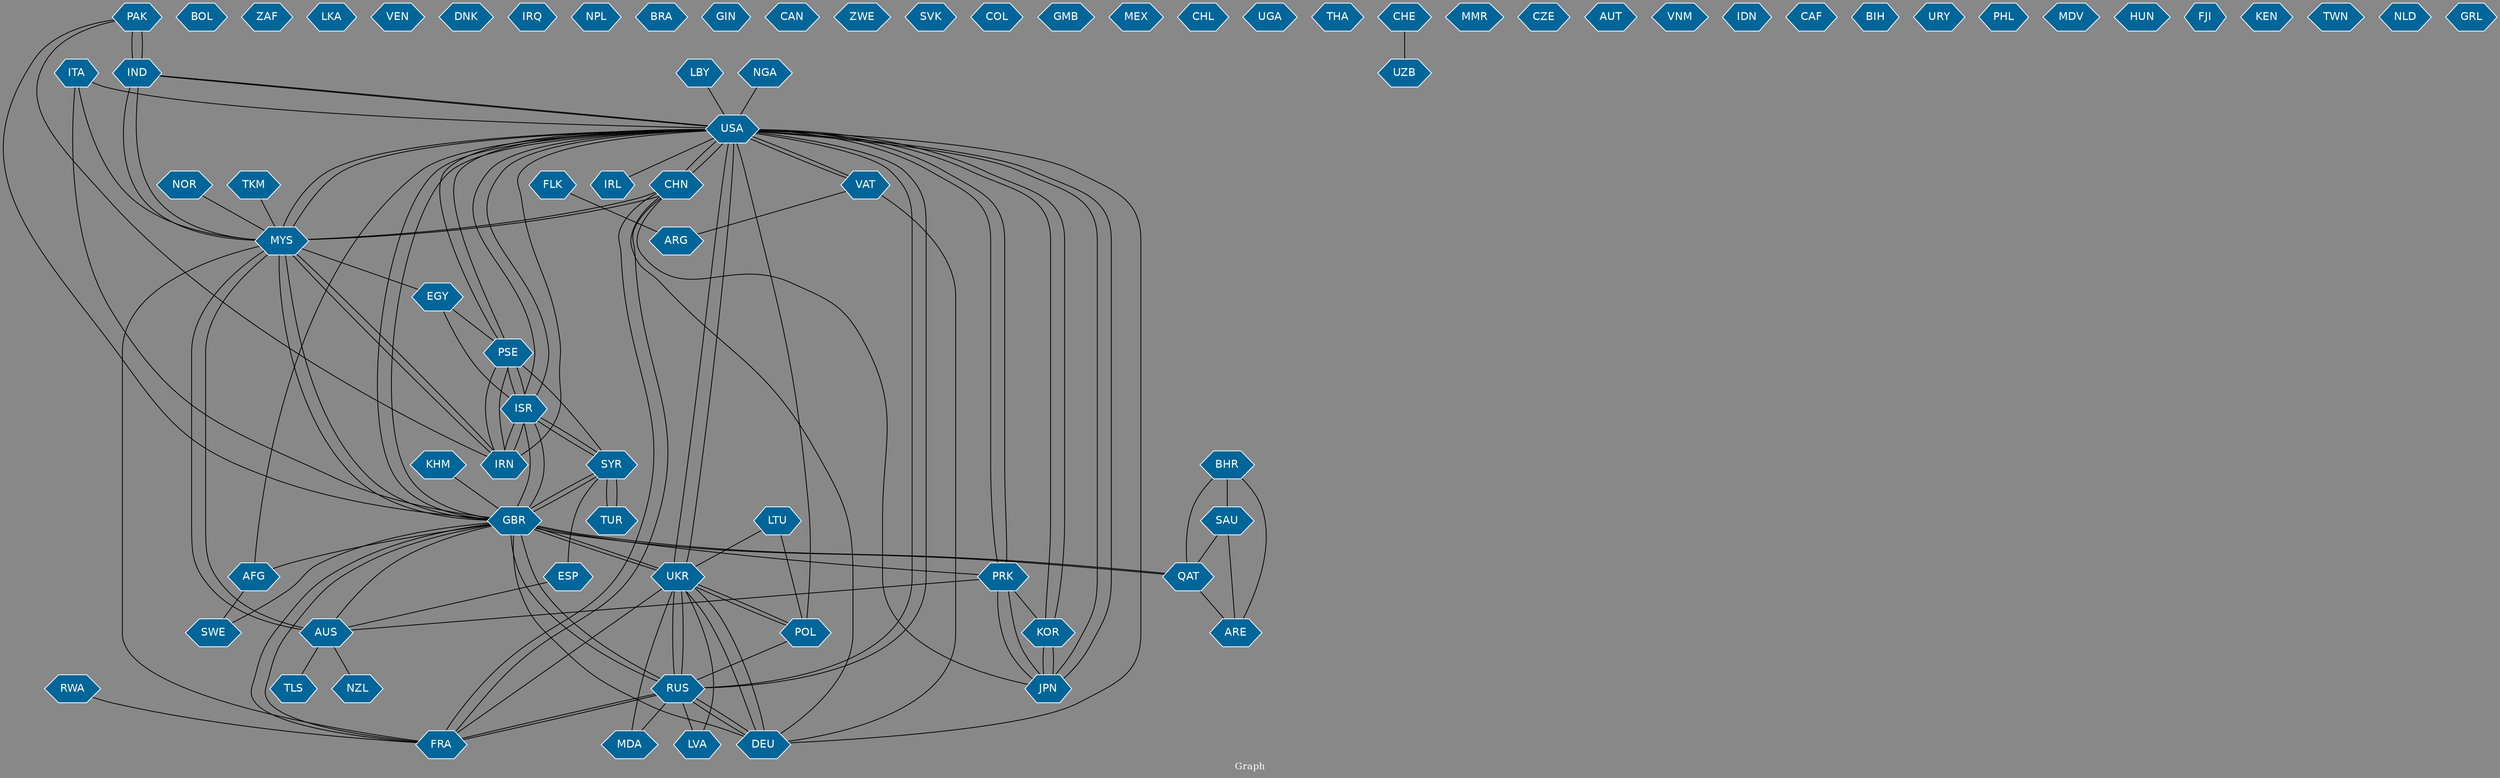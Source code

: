 // Countries together in item graph
graph {
	graph [bgcolor="#888888" fontcolor=white fontsize=12 label="Graph" outputorder=edgesfirst overlap=prism]
	node [color=white fillcolor="#006699" fontcolor=white fontname=Helvetica shape=hexagon style=filled]
	edge [arrowhead=open color=black fontcolor=white fontname=Courier fontsize=12]
		PAK [label=PAK]
		IND [label=IND]
		CHN [label=CHN]
		AUS [label=AUS]
		SYR [label=SYR]
		PSE [label=PSE]
		PRK [label=PRK]
		UKR [label=UKR]
		ISR [label=ISR]
		MYS [label=MYS]
		USA [label=USA]
		RUS [label=RUS]
		ESP [label=ESP]
		ITA [label=ITA]
		JPN [label=JPN]
		BOL [label=BOL]
		AFG [label=AFG]
		VAT [label=VAT]
		ZAF [label=ZAF]
		GBR [label=GBR]
		FRA [label=FRA]
		LKA [label=LKA]
		VEN [label=VEN]
		LVA [label=LVA]
		IRN [label=IRN]
		DEU [label=DEU]
		LBY [label=LBY]
		DNK [label=DNK]
		EGY [label=EGY]
		IRQ [label=IRQ]
		TLS [label=TLS]
		NPL [label=NPL]
		BRA [label=BRA]
		GIN [label=GIN]
		SWE [label=SWE]
		KOR [label=KOR]
		QAT [label=QAT]
		CAN [label=CAN]
		ZWE [label=ZWE]
		SVK [label=SVK]
		TUR [label=TUR]
		COL [label=COL]
		NZL [label=NZL]
		POL [label=POL]
		LTU [label=LTU]
		GMB [label=GMB]
		MEX [label=MEX]
		CHL [label=CHL]
		UGA [label=UGA]
		MDA [label=MDA]
		THA [label=THA]
		NOR [label=NOR]
		NGA [label=NGA]
		KHM [label=KHM]
		CHE [label=CHE]
		UZB [label=UZB]
		MMR [label=MMR]
		CZE [label=CZE]
		AUT [label=AUT]
		VNM [label=VNM]
		IDN [label=IDN]
		BHR [label=BHR]
		SAU [label=SAU]
		ARE [label=ARE]
		CAF [label=CAF]
		BIH [label=BIH]
		RWA [label=RWA]
		URY [label=URY]
		PHL [label=PHL]
		ARG [label=ARG]
		MDV [label=MDV]
		IRL [label=IRL]
		FLK [label=FLK]
		HUN [label=HUN]
		FJI [label=FJI]
		KEN [label=KEN]
		TWN [label=TWN]
		NLD [label=NLD]
		GRL [label=GRL]
		TKM [label=TKM]
			TUR -- SYR [weight=2]
			SYR -- TUR [weight=2]
			VAT -- ARG [weight=1]
			USA -- VAT [weight=3]
			AFG -- SWE [weight=1]
			VAT -- USA [weight=1]
			BHR -- QAT [weight=1]
			MYS -- USA [weight=4]
			DEU -- UKR [weight=1]
			DEU -- GBR [weight=2]
			IND -- MYS [weight=2]
			FLK -- ARG [weight=1]
			SYR -- ISR [weight=3]
			BHR -- ARE [weight=1]
			ISR -- IRN [weight=2]
			CHN -- DEU [weight=1]
			RUS -- DEU [weight=5]
			IRN -- ISR [weight=1]
			MYS -- CHN [weight=8]
			LBY -- USA [weight=1]
			JPN -- CHN [weight=1]
			LTU -- POL [weight=1]
			SAU -- ARE [weight=1]
			KOR -- JPN [weight=1]
			PAK -- IND [weight=2]
			PRK -- USA [weight=2]
			USA -- UKR [weight=17]
			USA -- IRN [weight=1]
			USA -- AFG [weight=1]
			DEU -- RUS [weight=1]
			JPN -- USA [weight=1]
			JPN -- PRK [weight=1]
			KOR -- USA [weight=1]
			CHN -- USA [weight=1]
			MYS -- GBR [weight=1]
			EGY -- PSE [weight=1]
			QAT -- GBR [weight=1]
			QAT -- ARE [weight=1]
			IRN -- MYS [weight=1]
			PAK -- GBR [weight=1]
			IND -- USA [weight=2]
			SAU -- QAT [weight=1]
			GBR -- ISR [weight=1]
			RWA -- FRA [weight=1]
			KHM -- GBR [weight=1]
			RUS -- MDA [weight=1]
			GBR -- QAT [weight=1]
			ITA -- MYS [weight=2]
			UKR -- USA [weight=29]
			PSE -- USA [weight=2]
			PSE -- ISR [weight=4]
			CHN -- FRA [weight=3]
			ISR -- USA [weight=2]
			GBR -- RUS [weight=13]
			ITA -- GBR [weight=1]
			IRN -- PSE [weight=1]
			USA -- RUS [weight=22]
			BHR -- SAU [weight=1]
			USA -- KOR [weight=3]
			GBR -- SYR [weight=1]
			AUS -- GBR [weight=1]
			ISR -- PSE [weight=5]
			IND -- PAK [weight=1]
			USA -- MYS [weight=3]
			FRA -- GBR [weight=2]
			MYS -- AUS [weight=2]
			MYS -- IND [weight=10]
			UKR -- POL [weight=3]
			MYS -- IRN [weight=3]
			MYS -- EGY [weight=1]
			GBR -- SWE [weight=1]
			GBR -- FRA [weight=1]
			GBR -- AFG [weight=2]
			NGA -- USA [weight=1]
			LTU -- UKR [weight=1]
			AUS -- NZL [weight=1]
			UKR -- GBR [weight=14]
			MDA -- UKR [weight=1]
			USA -- JPN [weight=2]
			ISR -- GBR [weight=3]
			POL -- UKR [weight=2]
			ESP -- AUS [weight=1]
			PRK -- KOR [weight=3]
			RUS -- UKR [weight=97]
			ITA -- USA [weight=1]
			FRA -- RUS [weight=1]
			USA -- PSE [weight=1]
			SYR -- PSE [weight=2]
			POL -- RUS [weight=1]
			FRA -- MYS [weight=1]
			GBR -- USA [weight=6]
			UKR -- LVA [weight=1]
			GBR -- PRK [weight=1]
			USA -- PRK [weight=1]
			AUS -- TLS [weight=2]
			USA -- ISR [weight=1]
			UKR -- DEU [weight=5]
			UKR -- RUS [weight=99]
			PRK -- AUS [weight=1]
			CHE -- UZB [weight=1]
			ISR -- SYR [weight=2]
			RUS -- LVA [weight=1]
			RUS -- FRA [weight=1]
			PAK -- IRN [weight=1]
			TKM -- MYS [weight=1]
			USA -- POL [weight=2]
			USA -- GBR [weight=5]
			JPN -- KOR [weight=2]
			USA -- IRL [weight=1]
			USA -- IND [weight=4]
			GBR -- UKR [weight=11]
			RUS -- USA [weight=24]
			DEU -- USA [weight=1]
			RUS -- GBR [weight=7]
			FRA -- CHN [weight=3]
			VAT -- DEU [weight=1]
			USA -- CHN [weight=3]
			PSE -- IRN [weight=1]
			CHN -- MYS [weight=3]
			ISR -- EGY [weight=1]
			SYR -- ESP [weight=1]
			PRK -- JPN [weight=2]
			SYR -- GBR [weight=1]
			GBR -- MYS [weight=1]
			FRA -- UKR [weight=1]
			NOR -- MYS [weight=1]
			AUS -- MYS [weight=2]
}